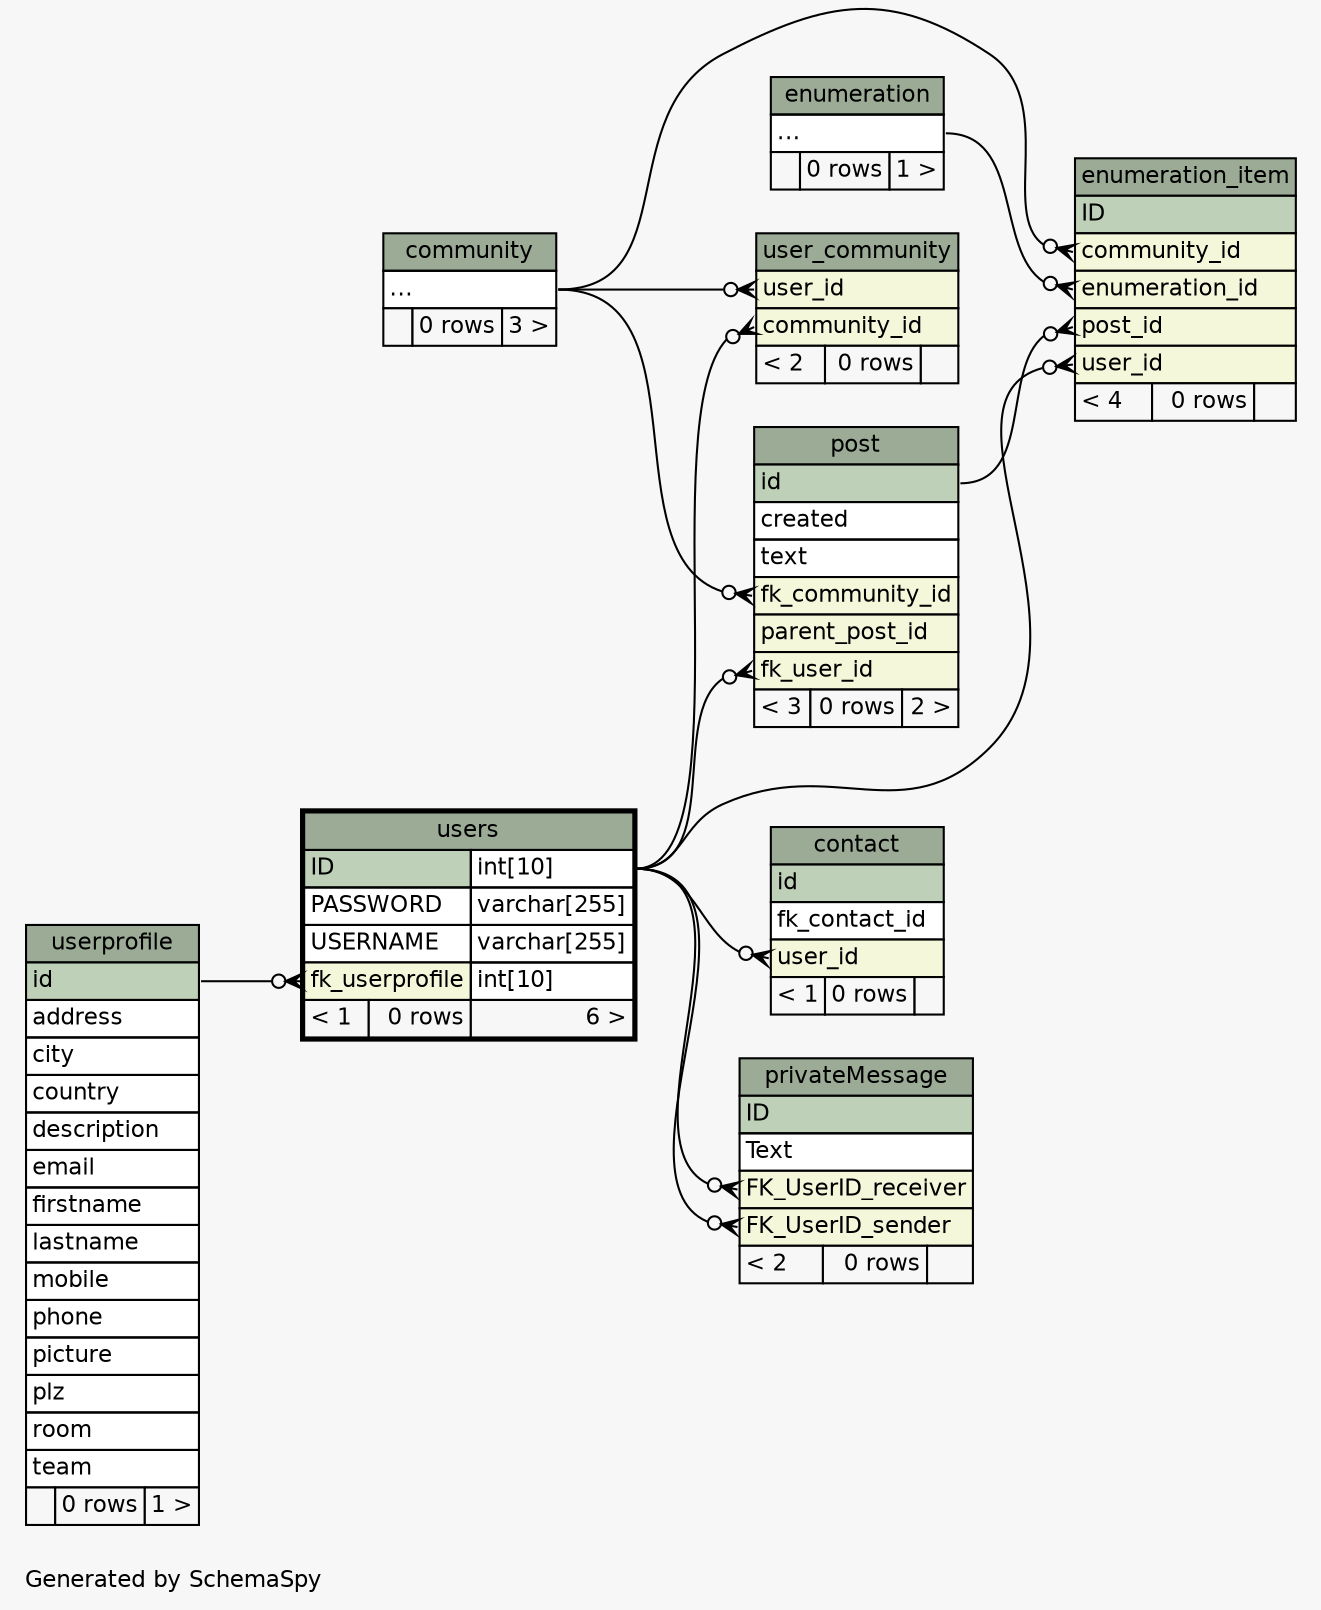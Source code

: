 // dot 2.40.1 on Linux 4.12.5-300.fc26.x86_64
// SchemaSpy rev 590
digraph "twoDegreesRelationshipsDiagram" {
  graph [
    rankdir="RL"
    bgcolor="#f7f7f7"
    label="\nGenerated by SchemaSpy"
    labeljust="l"
    nodesep="0.18"
    ranksep="0.46"
    fontname="Helvetica"
    fontsize="11"
  ];
  node [
    fontname="Helvetica"
    fontsize="11"
    shape="plaintext"
  ];
  edge [
    arrowsize="0.8"
  ];
  "contact":"user_id":w -> "users":"ID.type":e [arrowhead=none dir=back arrowtail=crowodot];
  "enumeration_item":"community_id":w -> "community":"elipses":e [arrowhead=none dir=back arrowtail=crowodot];
  "enumeration_item":"enumeration_id":w -> "enumeration":"elipses":e [arrowhead=none dir=back arrowtail=crowodot];
  "enumeration_item":"post_id":w -> "post":"id":e [arrowhead=none dir=back arrowtail=crowodot];
  "enumeration_item":"user_id":w -> "users":"ID.type":e [arrowhead=none dir=back arrowtail=crowodot];
  "post":"fk_community_id":w -> "community":"elipses":e [arrowhead=none dir=back arrowtail=crowodot];
  "post":"fk_user_id":w -> "users":"ID.type":e [arrowhead=none dir=back arrowtail=crowodot];
  "privateMessage":"FK_UserID_receiver":w -> "users":"ID.type":e [arrowhead=none dir=back arrowtail=crowodot];
  "privateMessage":"FK_UserID_sender":w -> "users":"ID.type":e [arrowhead=none dir=back arrowtail=crowodot];
  "user_community":"community_id":w -> "users":"ID.type":e [arrowhead=none dir=back arrowtail=crowodot];
  "user_community":"user_id":w -> "community":"elipses":e [arrowhead=none dir=back arrowtail=crowodot];
  "users":"fk_userprofile":w -> "userprofile":"id":e [arrowhead=none dir=back arrowtail=crowodot];
  "community" [
    label=<
    <TABLE BORDER="0" CELLBORDER="1" CELLSPACING="0" BGCOLOR="#ffffff">
      <TR><TD COLSPAN="3" BGCOLOR="#9bab96" ALIGN="CENTER">community</TD></TR>
      <TR><TD PORT="elipses" COLSPAN="3" ALIGN="LEFT">...</TD></TR>
      <TR><TD ALIGN="LEFT" BGCOLOR="#f7f7f7">  </TD><TD ALIGN="RIGHT" BGCOLOR="#f7f7f7">0 rows</TD><TD ALIGN="RIGHT" BGCOLOR="#f7f7f7">3 &gt;</TD></TR>
    </TABLE>>
    URL="community.html"
    tooltip="community"
  ];
  "contact" [
    label=<
    <TABLE BORDER="0" CELLBORDER="1" CELLSPACING="0" BGCOLOR="#ffffff">
      <TR><TD COLSPAN="3" BGCOLOR="#9bab96" ALIGN="CENTER">contact</TD></TR>
      <TR><TD PORT="id" COLSPAN="3" BGCOLOR="#bed1b8" ALIGN="LEFT">id</TD></TR>
      <TR><TD PORT="fk_contact_id" COLSPAN="3" ALIGN="LEFT">fk_contact_id</TD></TR>
      <TR><TD PORT="user_id" COLSPAN="3" BGCOLOR="#f4f7da" ALIGN="LEFT">user_id</TD></TR>
      <TR><TD ALIGN="LEFT" BGCOLOR="#f7f7f7">&lt; 1</TD><TD ALIGN="RIGHT" BGCOLOR="#f7f7f7">0 rows</TD><TD ALIGN="RIGHT" BGCOLOR="#f7f7f7">  </TD></TR>
    </TABLE>>
    URL="contact.html"
    tooltip="contact"
  ];
  "enumeration" [
    label=<
    <TABLE BORDER="0" CELLBORDER="1" CELLSPACING="0" BGCOLOR="#ffffff">
      <TR><TD COLSPAN="3" BGCOLOR="#9bab96" ALIGN="CENTER">enumeration</TD></TR>
      <TR><TD PORT="elipses" COLSPAN="3" ALIGN="LEFT">...</TD></TR>
      <TR><TD ALIGN="LEFT" BGCOLOR="#f7f7f7">  </TD><TD ALIGN="RIGHT" BGCOLOR="#f7f7f7">0 rows</TD><TD ALIGN="RIGHT" BGCOLOR="#f7f7f7">1 &gt;</TD></TR>
    </TABLE>>
    URL="enumeration.html"
    tooltip="enumeration"
  ];
  "enumeration_item" [
    label=<
    <TABLE BORDER="0" CELLBORDER="1" CELLSPACING="0" BGCOLOR="#ffffff">
      <TR><TD COLSPAN="3" BGCOLOR="#9bab96" ALIGN="CENTER">enumeration_item</TD></TR>
      <TR><TD PORT="ID" COLSPAN="3" BGCOLOR="#bed1b8" ALIGN="LEFT">ID</TD></TR>
      <TR><TD PORT="community_id" COLSPAN="3" BGCOLOR="#f4f7da" ALIGN="LEFT">community_id</TD></TR>
      <TR><TD PORT="enumeration_id" COLSPAN="3" BGCOLOR="#f4f7da" ALIGN="LEFT">enumeration_id</TD></TR>
      <TR><TD PORT="post_id" COLSPAN="3" BGCOLOR="#f4f7da" ALIGN="LEFT">post_id</TD></TR>
      <TR><TD PORT="user_id" COLSPAN="3" BGCOLOR="#f4f7da" ALIGN="LEFT">user_id</TD></TR>
      <TR><TD ALIGN="LEFT" BGCOLOR="#f7f7f7">&lt; 4</TD><TD ALIGN="RIGHT" BGCOLOR="#f7f7f7">0 rows</TD><TD ALIGN="RIGHT" BGCOLOR="#f7f7f7">  </TD></TR>
    </TABLE>>
    URL="enumeration_item.html"
    tooltip="enumeration_item"
  ];
  "post" [
    label=<
    <TABLE BORDER="0" CELLBORDER="1" CELLSPACING="0" BGCOLOR="#ffffff">
      <TR><TD COLSPAN="3" BGCOLOR="#9bab96" ALIGN="CENTER">post</TD></TR>
      <TR><TD PORT="id" COLSPAN="3" BGCOLOR="#bed1b8" ALIGN="LEFT">id</TD></TR>
      <TR><TD PORT="created" COLSPAN="3" ALIGN="LEFT">created</TD></TR>
      <TR><TD PORT="text" COLSPAN="3" ALIGN="LEFT">text</TD></TR>
      <TR><TD PORT="fk_community_id" COLSPAN="3" BGCOLOR="#f4f7da" ALIGN="LEFT">fk_community_id</TD></TR>
      <TR><TD PORT="parent_post_id" COLSPAN="3" BGCOLOR="#f4f7da" ALIGN="LEFT">parent_post_id</TD></TR>
      <TR><TD PORT="fk_user_id" COLSPAN="3" BGCOLOR="#f4f7da" ALIGN="LEFT">fk_user_id</TD></TR>
      <TR><TD ALIGN="LEFT" BGCOLOR="#f7f7f7">&lt; 3</TD><TD ALIGN="RIGHT" BGCOLOR="#f7f7f7">0 rows</TD><TD ALIGN="RIGHT" BGCOLOR="#f7f7f7">2 &gt;</TD></TR>
    </TABLE>>
    URL="post.html"
    tooltip="post"
  ];
  "privateMessage" [
    label=<
    <TABLE BORDER="0" CELLBORDER="1" CELLSPACING="0" BGCOLOR="#ffffff">
      <TR><TD COLSPAN="3" BGCOLOR="#9bab96" ALIGN="CENTER">privateMessage</TD></TR>
      <TR><TD PORT="ID" COLSPAN="3" BGCOLOR="#bed1b8" ALIGN="LEFT">ID</TD></TR>
      <TR><TD PORT="Text" COLSPAN="3" ALIGN="LEFT">Text</TD></TR>
      <TR><TD PORT="FK_UserID_receiver" COLSPAN="3" BGCOLOR="#f4f7da" ALIGN="LEFT">FK_UserID_receiver</TD></TR>
      <TR><TD PORT="FK_UserID_sender" COLSPAN="3" BGCOLOR="#f4f7da" ALIGN="LEFT">FK_UserID_sender</TD></TR>
      <TR><TD ALIGN="LEFT" BGCOLOR="#f7f7f7">&lt; 2</TD><TD ALIGN="RIGHT" BGCOLOR="#f7f7f7">0 rows</TD><TD ALIGN="RIGHT" BGCOLOR="#f7f7f7">  </TD></TR>
    </TABLE>>
    URL="privateMessage.html"
    tooltip="privateMessage"
  ];
  "user_community" [
    label=<
    <TABLE BORDER="0" CELLBORDER="1" CELLSPACING="0" BGCOLOR="#ffffff">
      <TR><TD COLSPAN="3" BGCOLOR="#9bab96" ALIGN="CENTER">user_community</TD></TR>
      <TR><TD PORT="user_id" COLSPAN="3" BGCOLOR="#f4f7da" ALIGN="LEFT">user_id</TD></TR>
      <TR><TD PORT="community_id" COLSPAN="3" BGCOLOR="#f4f7da" ALIGN="LEFT">community_id</TD></TR>
      <TR><TD ALIGN="LEFT" BGCOLOR="#f7f7f7">&lt; 2</TD><TD ALIGN="RIGHT" BGCOLOR="#f7f7f7">0 rows</TD><TD ALIGN="RIGHT" BGCOLOR="#f7f7f7">  </TD></TR>
    </TABLE>>
    URL="user_community.html"
    tooltip="user_community"
  ];
  "userprofile" [
    label=<
    <TABLE BORDER="0" CELLBORDER="1" CELLSPACING="0" BGCOLOR="#ffffff">
      <TR><TD COLSPAN="3" BGCOLOR="#9bab96" ALIGN="CENTER">userprofile</TD></TR>
      <TR><TD PORT="id" COLSPAN="3" BGCOLOR="#bed1b8" ALIGN="LEFT">id</TD></TR>
      <TR><TD PORT="address" COLSPAN="3" ALIGN="LEFT">address</TD></TR>
      <TR><TD PORT="city" COLSPAN="3" ALIGN="LEFT">city</TD></TR>
      <TR><TD PORT="country" COLSPAN="3" ALIGN="LEFT">country</TD></TR>
      <TR><TD PORT="description" COLSPAN="3" ALIGN="LEFT">description</TD></TR>
      <TR><TD PORT="email" COLSPAN="3" ALIGN="LEFT">email</TD></TR>
      <TR><TD PORT="firstname" COLSPAN="3" ALIGN="LEFT">firstname</TD></TR>
      <TR><TD PORT="lastname" COLSPAN="3" ALIGN="LEFT">lastname</TD></TR>
      <TR><TD PORT="mobile" COLSPAN="3" ALIGN="LEFT">mobile</TD></TR>
      <TR><TD PORT="phone" COLSPAN="3" ALIGN="LEFT">phone</TD></TR>
      <TR><TD PORT="picture" COLSPAN="3" ALIGN="LEFT">picture</TD></TR>
      <TR><TD PORT="plz" COLSPAN="3" ALIGN="LEFT">plz</TD></TR>
      <TR><TD PORT="room" COLSPAN="3" ALIGN="LEFT">room</TD></TR>
      <TR><TD PORT="team" COLSPAN="3" ALIGN="LEFT">team</TD></TR>
      <TR><TD ALIGN="LEFT" BGCOLOR="#f7f7f7">  </TD><TD ALIGN="RIGHT" BGCOLOR="#f7f7f7">0 rows</TD><TD ALIGN="RIGHT" BGCOLOR="#f7f7f7">1 &gt;</TD></TR>
    </TABLE>>
    URL="userprofile.html"
    tooltip="userprofile"
  ];
  "users" [
    label=<
    <TABLE BORDER="2" CELLBORDER="1" CELLSPACING="0" BGCOLOR="#ffffff">
      <TR><TD COLSPAN="3" BGCOLOR="#9bab96" ALIGN="CENTER">users</TD></TR>
      <TR><TD PORT="ID" COLSPAN="2" BGCOLOR="#bed1b8" ALIGN="LEFT">ID</TD><TD PORT="ID.type" ALIGN="LEFT">int[10]</TD></TR>
      <TR><TD PORT="PASSWORD" COLSPAN="2" ALIGN="LEFT">PASSWORD</TD><TD PORT="PASSWORD.type" ALIGN="LEFT">varchar[255]</TD></TR>
      <TR><TD PORT="USERNAME" COLSPAN="2" ALIGN="LEFT">USERNAME</TD><TD PORT="USERNAME.type" ALIGN="LEFT">varchar[255]</TD></TR>
      <TR><TD PORT="fk_userprofile" COLSPAN="2" BGCOLOR="#f4f7da" ALIGN="LEFT">fk_userprofile</TD><TD PORT="fk_userprofile.type" ALIGN="LEFT">int[10]</TD></TR>
      <TR><TD ALIGN="LEFT" BGCOLOR="#f7f7f7">&lt; 1</TD><TD ALIGN="RIGHT" BGCOLOR="#f7f7f7">0 rows</TD><TD ALIGN="RIGHT" BGCOLOR="#f7f7f7">6 &gt;</TD></TR>
    </TABLE>>
    URL="users.html"
    tooltip="users"
  ];
}
